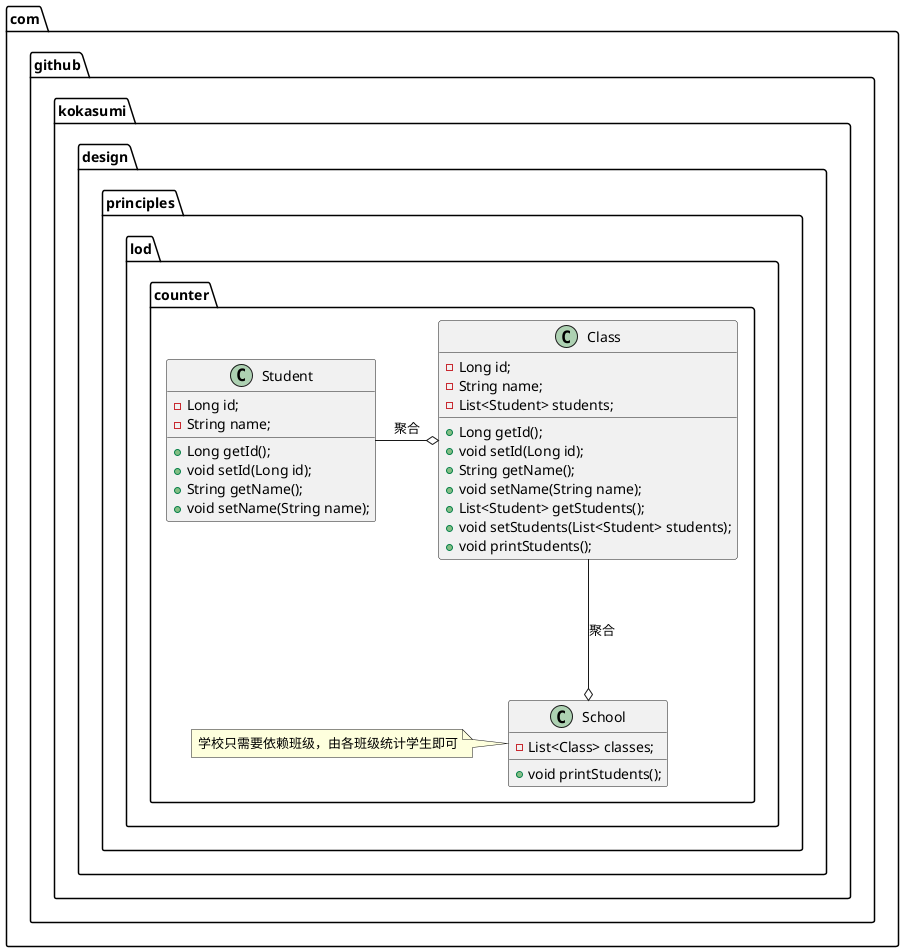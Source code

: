 @startuml
package com.github.kokasumi.design.principles.lod.counter {
    class Student {
        - Long id;
        - String name;
        + Long getId();
        + void setId(Long id);
        + String getName();
        + void setName(String name);
    }
    class Class {
        - Long id;
        - String name;
        - List<Student> students;
        + Long getId();
        + void setId(Long id);
        + String getName();
        + void setName(String name);
        + List<Student> getStudents();
        + void setStudents(List<Student> students);
        + void printStudents();
    }
    Student ---righto Class: 聚合
    class School {
        - List<Class> classes;
        + void printStudents();
    }
    Class ---downo School: 聚合
    note left of School: 学校只需要依赖班级，由各班级统计学生即可
}
@enduml